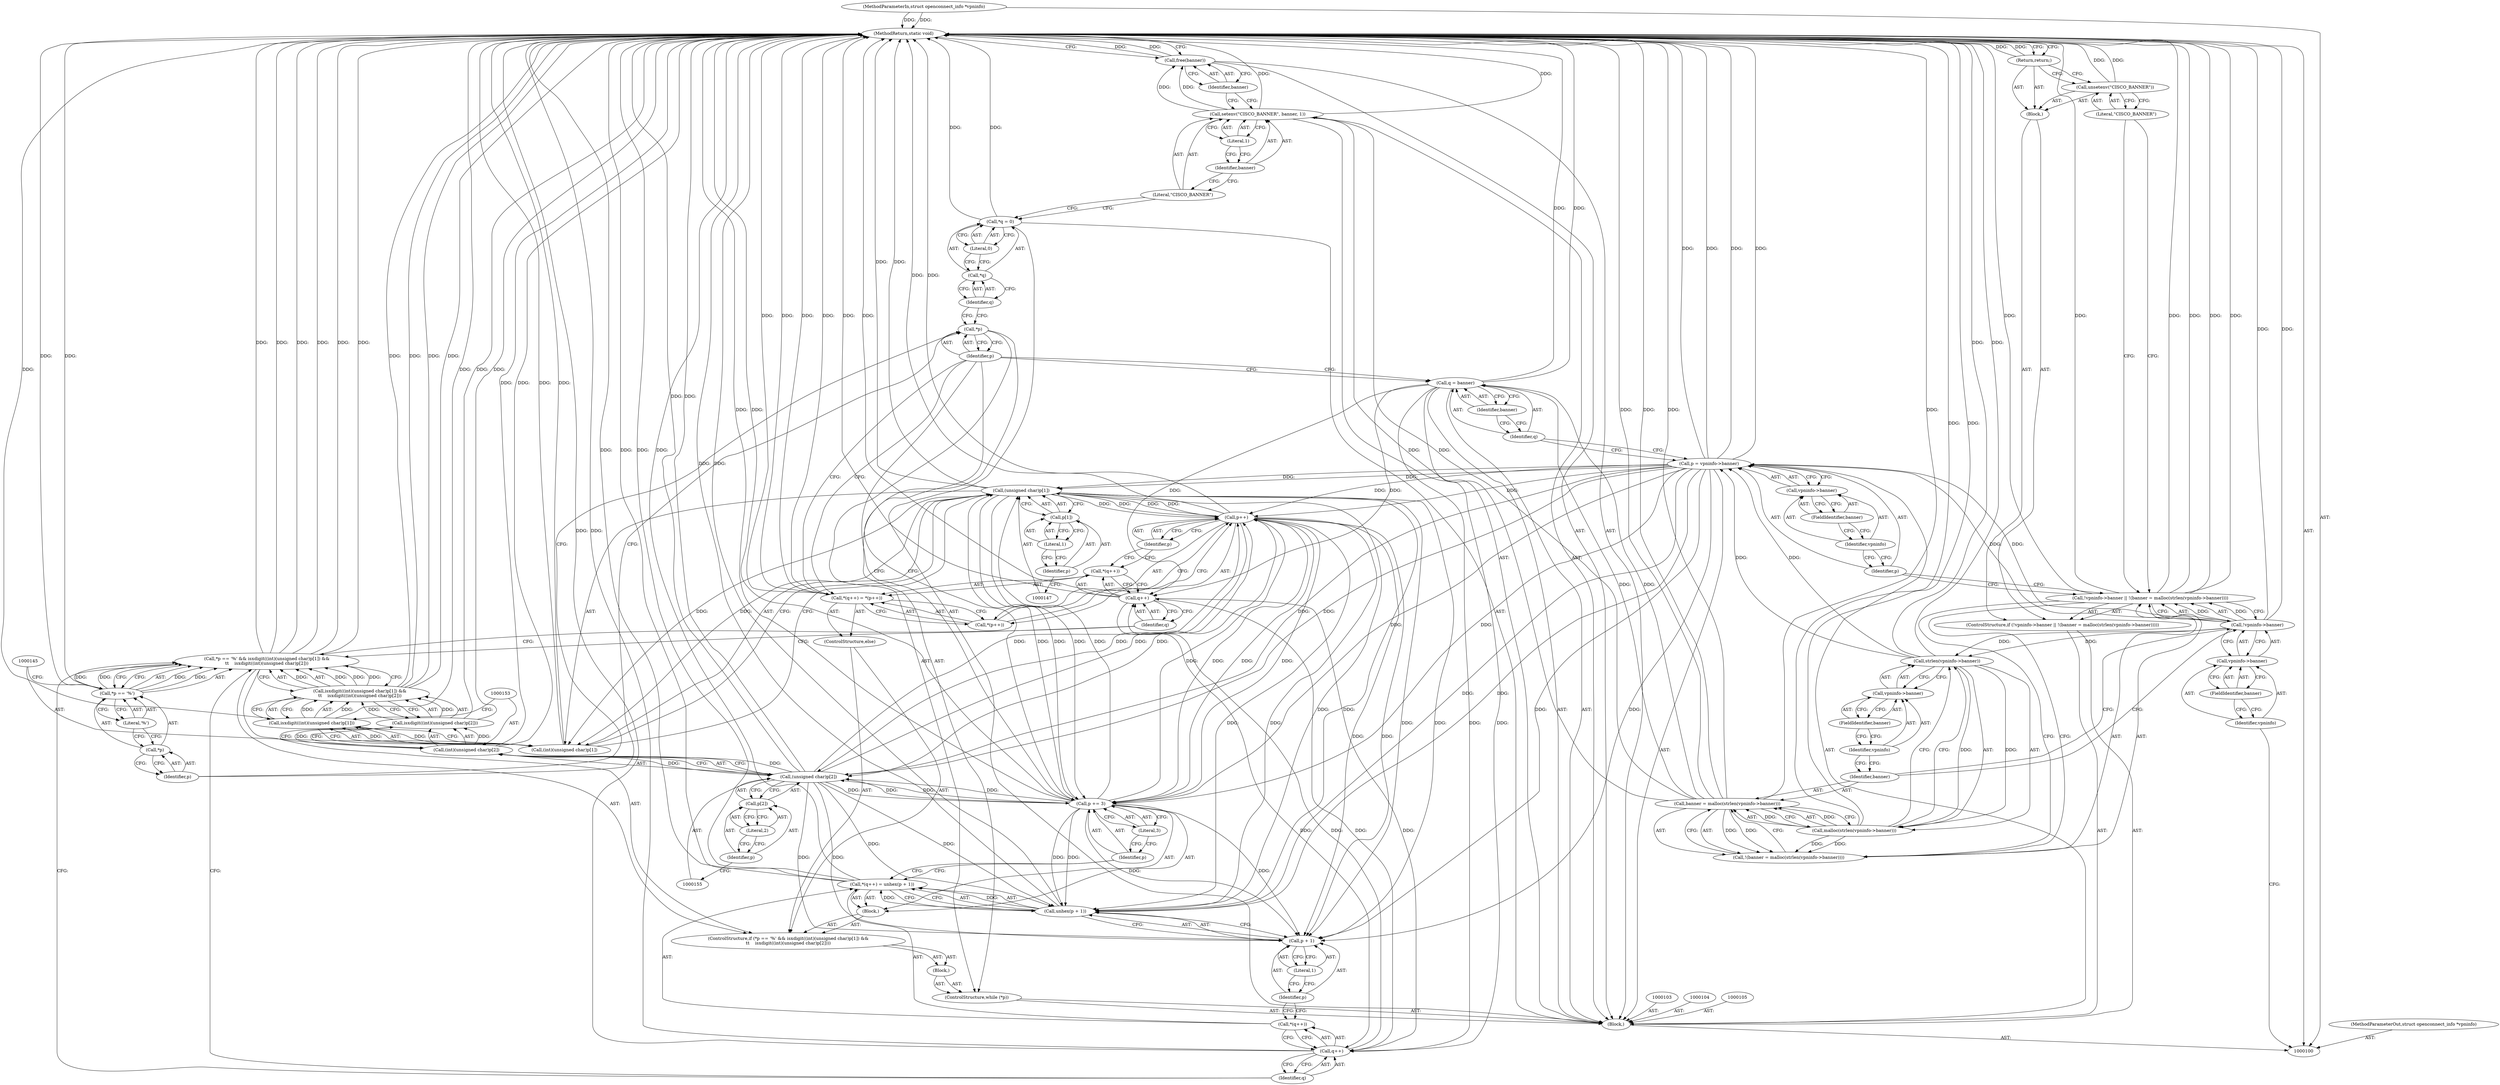 digraph "1_infradead_14cae65318d3ef1f7d449e463b72b6934e82f1c2" {
"1000189" [label="(MethodReturn,static void)"];
"1000101" [label="(MethodParameterIn,struct openconnect_info *vpninfo)"];
"1000285" [label="(MethodParameterOut,struct openconnect_info *vpninfo)"];
"1000124" [label="(Call,p = vpninfo->banner)"];
"1000125" [label="(Identifier,p)"];
"1000128" [label="(FieldIdentifier,banner)"];
"1000126" [label="(Call,vpninfo->banner)"];
"1000127" [label="(Identifier,vpninfo)"];
"1000129" [label="(Call,q = banner)"];
"1000130" [label="(Identifier,q)"];
"1000131" [label="(Identifier,banner)"];
"1000132" [label="(ControlStructure,while (*p))"];
"1000135" [label="(Block,)"];
"1000133" [label="(Call,*p)"];
"1000134" [label="(Identifier,p)"];
"1000141" [label="(Literal,'%')"];
"1000142" [label="(Call,isxdigit((int)(unsigned char)p[1]) &&\n\t\t    isxdigit((int)(unsigned char)p[2]))"];
"1000143" [label="(Call,isxdigit((int)(unsigned char)p[1]))"];
"1000136" [label="(ControlStructure,if (*p == '%' && isxdigit((int)(unsigned char)p[1]) &&\n\t\t    isxdigit((int)(unsigned char)p[2])))"];
"1000144" [label="(Call,(int)(unsigned char)p[1])"];
"1000146" [label="(Call,(unsigned char)p[1])"];
"1000148" [label="(Call,p[1])"];
"1000149" [label="(Identifier,p)"];
"1000150" [label="(Literal,1)"];
"1000137" [label="(Call,*p == '%' && isxdigit((int)(unsigned char)p[1]) &&\n\t\t    isxdigit((int)(unsigned char)p[2]))"];
"1000138" [label="(Call,*p == '%')"];
"1000139" [label="(Call,*p)"];
"1000140" [label="(Identifier,p)"];
"1000152" [label="(Call,(int)(unsigned char)p[2])"];
"1000154" [label="(Call,(unsigned char)p[2])"];
"1000156" [label="(Call,p[2])"];
"1000157" [label="(Identifier,p)"];
"1000158" [label="(Literal,2)"];
"1000159" [label="(Block,)"];
"1000151" [label="(Call,isxdigit((int)(unsigned char)p[2]))"];
"1000164" [label="(Call,unhex(p + 1))"];
"1000165" [label="(Call,p + 1)"];
"1000166" [label="(Identifier,p)"];
"1000167" [label="(Literal,1)"];
"1000160" [label="(Call,*(q++) = unhex(p + 1))"];
"1000161" [label="(Call,*(q++))"];
"1000162" [label="(Call,q++)"];
"1000163" [label="(Identifier,q)"];
"1000168" [label="(Call,p += 3)"];
"1000169" [label="(Identifier,p)"];
"1000170" [label="(Literal,3)"];
"1000171" [label="(ControlStructure,else)"];
"1000176" [label="(Call,*(p++))"];
"1000177" [label="(Call,p++)"];
"1000178" [label="(Identifier,p)"];
"1000172" [label="(Call,*(q++) = *(p++))"];
"1000173" [label="(Call,*(q++))"];
"1000174" [label="(Call,q++)"];
"1000175" [label="(Identifier,q)"];
"1000102" [label="(Block,)"];
"1000179" [label="(Call,*q = 0)"];
"1000180" [label="(Call,*q)"];
"1000181" [label="(Identifier,q)"];
"1000182" [label="(Literal,0)"];
"1000183" [label="(Call,setenv(\"CISCO_BANNER\", banner, 1))"];
"1000185" [label="(Identifier,banner)"];
"1000186" [label="(Literal,1)"];
"1000184" [label="(Literal,\"CISCO_BANNER\")"];
"1000187" [label="(Call,free(banner))"];
"1000188" [label="(Identifier,banner)"];
"1000107" [label="(Call,!vpninfo->banner || !(banner = malloc(strlen(vpninfo->banner))))"];
"1000108" [label="(Call,!vpninfo->banner)"];
"1000109" [label="(Call,vpninfo->banner)"];
"1000110" [label="(Identifier,vpninfo)"];
"1000111" [label="(FieldIdentifier,banner)"];
"1000112" [label="(Call,!(banner = malloc(strlen(vpninfo->banner))))"];
"1000113" [label="(Call,banner = malloc(strlen(vpninfo->banner)))"];
"1000114" [label="(Identifier,banner)"];
"1000115" [label="(Call,malloc(strlen(vpninfo->banner)))"];
"1000116" [label="(Call,strlen(vpninfo->banner))"];
"1000117" [label="(Call,vpninfo->banner)"];
"1000118" [label="(Identifier,vpninfo)"];
"1000119" [label="(FieldIdentifier,banner)"];
"1000106" [label="(ControlStructure,if (!vpninfo->banner || !(banner = malloc(strlen(vpninfo->banner)))))"];
"1000120" [label="(Block,)"];
"1000121" [label="(Call,unsetenv(\"CISCO_BANNER\"))"];
"1000122" [label="(Literal,\"CISCO_BANNER\")"];
"1000123" [label="(Return,return;)"];
"1000189" -> "1000100"  [label="AST: "];
"1000189" -> "1000123"  [label="CFG: "];
"1000189" -> "1000187"  [label="CFG: "];
"1000124" -> "1000189"  [label="DDG: "];
"1000124" -> "1000189"  [label="DDG: "];
"1000107" -> "1000189"  [label="DDG: "];
"1000107" -> "1000189"  [label="DDG: "];
"1000107" -> "1000189"  [label="DDG: "];
"1000168" -> "1000189"  [label="DDG: "];
"1000138" -> "1000189"  [label="DDG: "];
"1000151" -> "1000189"  [label="DDG: "];
"1000152" -> "1000189"  [label="DDG: "];
"1000142" -> "1000189"  [label="DDG: "];
"1000142" -> "1000189"  [label="DDG: "];
"1000116" -> "1000189"  [label="DDG: "];
"1000187" -> "1000189"  [label="DDG: "];
"1000177" -> "1000189"  [label="DDG: "];
"1000129" -> "1000189"  [label="DDG: "];
"1000160" -> "1000189"  [label="DDG: "];
"1000160" -> "1000189"  [label="DDG: "];
"1000137" -> "1000189"  [label="DDG: "];
"1000137" -> "1000189"  [label="DDG: "];
"1000137" -> "1000189"  [label="DDG: "];
"1000113" -> "1000189"  [label="DDG: "];
"1000113" -> "1000189"  [label="DDG: "];
"1000143" -> "1000189"  [label="DDG: "];
"1000121" -> "1000189"  [label="DDG: "];
"1000179" -> "1000189"  [label="DDG: "];
"1000146" -> "1000189"  [label="DDG: "];
"1000172" -> "1000189"  [label="DDG: "];
"1000172" -> "1000189"  [label="DDG: "];
"1000101" -> "1000189"  [label="DDG: "];
"1000154" -> "1000189"  [label="DDG: "];
"1000162" -> "1000189"  [label="DDG: "];
"1000144" -> "1000189"  [label="DDG: "];
"1000115" -> "1000189"  [label="DDG: "];
"1000183" -> "1000189"  [label="DDG: "];
"1000174" -> "1000189"  [label="DDG: "];
"1000108" -> "1000189"  [label="DDG: "];
"1000164" -> "1000189"  [label="DDG: "];
"1000123" -> "1000189"  [label="DDG: "];
"1000101" -> "1000100"  [label="AST: "];
"1000101" -> "1000189"  [label="DDG: "];
"1000285" -> "1000100"  [label="AST: "];
"1000124" -> "1000102"  [label="AST: "];
"1000124" -> "1000126"  [label="CFG: "];
"1000125" -> "1000124"  [label="AST: "];
"1000126" -> "1000124"  [label="AST: "];
"1000130" -> "1000124"  [label="CFG: "];
"1000124" -> "1000189"  [label="DDG: "];
"1000124" -> "1000189"  [label="DDG: "];
"1000116" -> "1000124"  [label="DDG: "];
"1000108" -> "1000124"  [label="DDG: "];
"1000124" -> "1000146"  [label="DDG: "];
"1000124" -> "1000154"  [label="DDG: "];
"1000124" -> "1000164"  [label="DDG: "];
"1000124" -> "1000165"  [label="DDG: "];
"1000124" -> "1000168"  [label="DDG: "];
"1000124" -> "1000177"  [label="DDG: "];
"1000125" -> "1000124"  [label="AST: "];
"1000125" -> "1000107"  [label="CFG: "];
"1000127" -> "1000125"  [label="CFG: "];
"1000128" -> "1000126"  [label="AST: "];
"1000128" -> "1000127"  [label="CFG: "];
"1000126" -> "1000128"  [label="CFG: "];
"1000126" -> "1000124"  [label="AST: "];
"1000126" -> "1000128"  [label="CFG: "];
"1000127" -> "1000126"  [label="AST: "];
"1000128" -> "1000126"  [label="AST: "];
"1000124" -> "1000126"  [label="CFG: "];
"1000127" -> "1000126"  [label="AST: "];
"1000127" -> "1000125"  [label="CFG: "];
"1000128" -> "1000127"  [label="CFG: "];
"1000129" -> "1000102"  [label="AST: "];
"1000129" -> "1000131"  [label="CFG: "];
"1000130" -> "1000129"  [label="AST: "];
"1000131" -> "1000129"  [label="AST: "];
"1000134" -> "1000129"  [label="CFG: "];
"1000129" -> "1000189"  [label="DDG: "];
"1000113" -> "1000129"  [label="DDG: "];
"1000129" -> "1000162"  [label="DDG: "];
"1000129" -> "1000174"  [label="DDG: "];
"1000130" -> "1000129"  [label="AST: "];
"1000130" -> "1000124"  [label="CFG: "];
"1000131" -> "1000130"  [label="CFG: "];
"1000131" -> "1000129"  [label="AST: "];
"1000131" -> "1000130"  [label="CFG: "];
"1000129" -> "1000131"  [label="CFG: "];
"1000132" -> "1000102"  [label="AST: "];
"1000133" -> "1000132"  [label="AST: "];
"1000135" -> "1000132"  [label="AST: "];
"1000135" -> "1000132"  [label="AST: "];
"1000136" -> "1000135"  [label="AST: "];
"1000133" -> "1000132"  [label="AST: "];
"1000133" -> "1000134"  [label="CFG: "];
"1000134" -> "1000133"  [label="AST: "];
"1000140" -> "1000133"  [label="CFG: "];
"1000181" -> "1000133"  [label="CFG: "];
"1000134" -> "1000133"  [label="AST: "];
"1000134" -> "1000168"  [label="CFG: "];
"1000134" -> "1000172"  [label="CFG: "];
"1000134" -> "1000129"  [label="CFG: "];
"1000133" -> "1000134"  [label="CFG: "];
"1000141" -> "1000138"  [label="AST: "];
"1000141" -> "1000139"  [label="CFG: "];
"1000138" -> "1000141"  [label="CFG: "];
"1000142" -> "1000137"  [label="AST: "];
"1000142" -> "1000143"  [label="CFG: "];
"1000142" -> "1000151"  [label="CFG: "];
"1000143" -> "1000142"  [label="AST: "];
"1000151" -> "1000142"  [label="AST: "];
"1000137" -> "1000142"  [label="CFG: "];
"1000142" -> "1000189"  [label="DDG: "];
"1000142" -> "1000189"  [label="DDG: "];
"1000142" -> "1000137"  [label="DDG: "];
"1000142" -> "1000137"  [label="DDG: "];
"1000143" -> "1000142"  [label="DDG: "];
"1000151" -> "1000142"  [label="DDG: "];
"1000143" -> "1000142"  [label="AST: "];
"1000143" -> "1000144"  [label="CFG: "];
"1000144" -> "1000143"  [label="AST: "];
"1000153" -> "1000143"  [label="CFG: "];
"1000142" -> "1000143"  [label="CFG: "];
"1000143" -> "1000189"  [label="DDG: "];
"1000143" -> "1000142"  [label="DDG: "];
"1000144" -> "1000143"  [label="DDG: "];
"1000136" -> "1000135"  [label="AST: "];
"1000137" -> "1000136"  [label="AST: "];
"1000159" -> "1000136"  [label="AST: "];
"1000171" -> "1000136"  [label="AST: "];
"1000144" -> "1000143"  [label="AST: "];
"1000144" -> "1000146"  [label="CFG: "];
"1000145" -> "1000144"  [label="AST: "];
"1000146" -> "1000144"  [label="AST: "];
"1000143" -> "1000144"  [label="CFG: "];
"1000144" -> "1000189"  [label="DDG: "];
"1000144" -> "1000143"  [label="DDG: "];
"1000146" -> "1000144"  [label="DDG: "];
"1000146" -> "1000144"  [label="AST: "];
"1000146" -> "1000148"  [label="CFG: "];
"1000147" -> "1000146"  [label="AST: "];
"1000148" -> "1000146"  [label="AST: "];
"1000144" -> "1000146"  [label="CFG: "];
"1000146" -> "1000189"  [label="DDG: "];
"1000146" -> "1000144"  [label="DDG: "];
"1000177" -> "1000146"  [label="DDG: "];
"1000124" -> "1000146"  [label="DDG: "];
"1000168" -> "1000146"  [label="DDG: "];
"1000146" -> "1000164"  [label="DDG: "];
"1000146" -> "1000165"  [label="DDG: "];
"1000146" -> "1000168"  [label="DDG: "];
"1000146" -> "1000177"  [label="DDG: "];
"1000148" -> "1000146"  [label="AST: "];
"1000148" -> "1000150"  [label="CFG: "];
"1000149" -> "1000148"  [label="AST: "];
"1000150" -> "1000148"  [label="AST: "];
"1000146" -> "1000148"  [label="CFG: "];
"1000149" -> "1000148"  [label="AST: "];
"1000149" -> "1000147"  [label="CFG: "];
"1000150" -> "1000149"  [label="CFG: "];
"1000150" -> "1000148"  [label="AST: "];
"1000150" -> "1000149"  [label="CFG: "];
"1000148" -> "1000150"  [label="CFG: "];
"1000137" -> "1000136"  [label="AST: "];
"1000137" -> "1000138"  [label="CFG: "];
"1000137" -> "1000142"  [label="CFG: "];
"1000138" -> "1000137"  [label="AST: "];
"1000142" -> "1000137"  [label="AST: "];
"1000163" -> "1000137"  [label="CFG: "];
"1000175" -> "1000137"  [label="CFG: "];
"1000137" -> "1000189"  [label="DDG: "];
"1000137" -> "1000189"  [label="DDG: "];
"1000137" -> "1000189"  [label="DDG: "];
"1000138" -> "1000137"  [label="DDG: "];
"1000138" -> "1000137"  [label="DDG: "];
"1000142" -> "1000137"  [label="DDG: "];
"1000142" -> "1000137"  [label="DDG: "];
"1000138" -> "1000137"  [label="AST: "];
"1000138" -> "1000141"  [label="CFG: "];
"1000139" -> "1000138"  [label="AST: "];
"1000141" -> "1000138"  [label="AST: "];
"1000145" -> "1000138"  [label="CFG: "];
"1000137" -> "1000138"  [label="CFG: "];
"1000138" -> "1000189"  [label="DDG: "];
"1000138" -> "1000137"  [label="DDG: "];
"1000138" -> "1000137"  [label="DDG: "];
"1000139" -> "1000138"  [label="AST: "];
"1000139" -> "1000140"  [label="CFG: "];
"1000140" -> "1000139"  [label="AST: "];
"1000141" -> "1000139"  [label="CFG: "];
"1000140" -> "1000139"  [label="AST: "];
"1000140" -> "1000133"  [label="CFG: "];
"1000139" -> "1000140"  [label="CFG: "];
"1000152" -> "1000151"  [label="AST: "];
"1000152" -> "1000154"  [label="CFG: "];
"1000153" -> "1000152"  [label="AST: "];
"1000154" -> "1000152"  [label="AST: "];
"1000151" -> "1000152"  [label="CFG: "];
"1000152" -> "1000189"  [label="DDG: "];
"1000152" -> "1000151"  [label="DDG: "];
"1000154" -> "1000152"  [label="DDG: "];
"1000154" -> "1000152"  [label="AST: "];
"1000154" -> "1000156"  [label="CFG: "];
"1000155" -> "1000154"  [label="AST: "];
"1000156" -> "1000154"  [label="AST: "];
"1000152" -> "1000154"  [label="CFG: "];
"1000154" -> "1000189"  [label="DDG: "];
"1000154" -> "1000152"  [label="DDG: "];
"1000177" -> "1000154"  [label="DDG: "];
"1000124" -> "1000154"  [label="DDG: "];
"1000168" -> "1000154"  [label="DDG: "];
"1000154" -> "1000164"  [label="DDG: "];
"1000154" -> "1000165"  [label="DDG: "];
"1000154" -> "1000168"  [label="DDG: "];
"1000154" -> "1000177"  [label="DDG: "];
"1000156" -> "1000154"  [label="AST: "];
"1000156" -> "1000158"  [label="CFG: "];
"1000157" -> "1000156"  [label="AST: "];
"1000158" -> "1000156"  [label="AST: "];
"1000154" -> "1000156"  [label="CFG: "];
"1000157" -> "1000156"  [label="AST: "];
"1000157" -> "1000155"  [label="CFG: "];
"1000158" -> "1000157"  [label="CFG: "];
"1000158" -> "1000156"  [label="AST: "];
"1000158" -> "1000157"  [label="CFG: "];
"1000156" -> "1000158"  [label="CFG: "];
"1000159" -> "1000136"  [label="AST: "];
"1000160" -> "1000159"  [label="AST: "];
"1000168" -> "1000159"  [label="AST: "];
"1000151" -> "1000142"  [label="AST: "];
"1000151" -> "1000152"  [label="CFG: "];
"1000152" -> "1000151"  [label="AST: "];
"1000142" -> "1000151"  [label="CFG: "];
"1000151" -> "1000189"  [label="DDG: "];
"1000151" -> "1000142"  [label="DDG: "];
"1000152" -> "1000151"  [label="DDG: "];
"1000164" -> "1000160"  [label="AST: "];
"1000164" -> "1000165"  [label="CFG: "];
"1000165" -> "1000164"  [label="AST: "];
"1000160" -> "1000164"  [label="CFG: "];
"1000164" -> "1000189"  [label="DDG: "];
"1000164" -> "1000160"  [label="DDG: "];
"1000177" -> "1000164"  [label="DDG: "];
"1000124" -> "1000164"  [label="DDG: "];
"1000168" -> "1000164"  [label="DDG: "];
"1000146" -> "1000164"  [label="DDG: "];
"1000154" -> "1000164"  [label="DDG: "];
"1000165" -> "1000164"  [label="AST: "];
"1000165" -> "1000167"  [label="CFG: "];
"1000166" -> "1000165"  [label="AST: "];
"1000167" -> "1000165"  [label="AST: "];
"1000164" -> "1000165"  [label="CFG: "];
"1000177" -> "1000165"  [label="DDG: "];
"1000124" -> "1000165"  [label="DDG: "];
"1000168" -> "1000165"  [label="DDG: "];
"1000146" -> "1000165"  [label="DDG: "];
"1000154" -> "1000165"  [label="DDG: "];
"1000166" -> "1000165"  [label="AST: "];
"1000166" -> "1000161"  [label="CFG: "];
"1000167" -> "1000166"  [label="CFG: "];
"1000167" -> "1000165"  [label="AST: "];
"1000167" -> "1000166"  [label="CFG: "];
"1000165" -> "1000167"  [label="CFG: "];
"1000160" -> "1000159"  [label="AST: "];
"1000160" -> "1000164"  [label="CFG: "];
"1000161" -> "1000160"  [label="AST: "];
"1000164" -> "1000160"  [label="AST: "];
"1000169" -> "1000160"  [label="CFG: "];
"1000160" -> "1000189"  [label="DDG: "];
"1000160" -> "1000189"  [label="DDG: "];
"1000164" -> "1000160"  [label="DDG: "];
"1000161" -> "1000160"  [label="AST: "];
"1000161" -> "1000162"  [label="CFG: "];
"1000162" -> "1000161"  [label="AST: "];
"1000166" -> "1000161"  [label="CFG: "];
"1000162" -> "1000161"  [label="AST: "];
"1000162" -> "1000163"  [label="CFG: "];
"1000163" -> "1000162"  [label="AST: "];
"1000161" -> "1000162"  [label="CFG: "];
"1000162" -> "1000189"  [label="DDG: "];
"1000129" -> "1000162"  [label="DDG: "];
"1000174" -> "1000162"  [label="DDG: "];
"1000162" -> "1000174"  [label="DDG: "];
"1000163" -> "1000162"  [label="AST: "];
"1000163" -> "1000137"  [label="CFG: "];
"1000162" -> "1000163"  [label="CFG: "];
"1000168" -> "1000159"  [label="AST: "];
"1000168" -> "1000170"  [label="CFG: "];
"1000169" -> "1000168"  [label="AST: "];
"1000170" -> "1000168"  [label="AST: "];
"1000134" -> "1000168"  [label="CFG: "];
"1000168" -> "1000189"  [label="DDG: "];
"1000168" -> "1000146"  [label="DDG: "];
"1000168" -> "1000154"  [label="DDG: "];
"1000168" -> "1000164"  [label="DDG: "];
"1000168" -> "1000165"  [label="DDG: "];
"1000146" -> "1000168"  [label="DDG: "];
"1000154" -> "1000168"  [label="DDG: "];
"1000177" -> "1000168"  [label="DDG: "];
"1000124" -> "1000168"  [label="DDG: "];
"1000168" -> "1000177"  [label="DDG: "];
"1000169" -> "1000168"  [label="AST: "];
"1000169" -> "1000160"  [label="CFG: "];
"1000170" -> "1000169"  [label="CFG: "];
"1000170" -> "1000168"  [label="AST: "];
"1000170" -> "1000169"  [label="CFG: "];
"1000168" -> "1000170"  [label="CFG: "];
"1000171" -> "1000136"  [label="AST: "];
"1000172" -> "1000171"  [label="AST: "];
"1000176" -> "1000172"  [label="AST: "];
"1000176" -> "1000177"  [label="CFG: "];
"1000177" -> "1000176"  [label="AST: "];
"1000172" -> "1000176"  [label="CFG: "];
"1000177" -> "1000176"  [label="AST: "];
"1000177" -> "1000178"  [label="CFG: "];
"1000178" -> "1000177"  [label="AST: "];
"1000176" -> "1000177"  [label="CFG: "];
"1000177" -> "1000189"  [label="DDG: "];
"1000177" -> "1000146"  [label="DDG: "];
"1000177" -> "1000154"  [label="DDG: "];
"1000177" -> "1000164"  [label="DDG: "];
"1000177" -> "1000165"  [label="DDG: "];
"1000177" -> "1000168"  [label="DDG: "];
"1000124" -> "1000177"  [label="DDG: "];
"1000168" -> "1000177"  [label="DDG: "];
"1000146" -> "1000177"  [label="DDG: "];
"1000154" -> "1000177"  [label="DDG: "];
"1000178" -> "1000177"  [label="AST: "];
"1000178" -> "1000173"  [label="CFG: "];
"1000177" -> "1000178"  [label="CFG: "];
"1000172" -> "1000171"  [label="AST: "];
"1000172" -> "1000176"  [label="CFG: "];
"1000173" -> "1000172"  [label="AST: "];
"1000176" -> "1000172"  [label="AST: "];
"1000134" -> "1000172"  [label="CFG: "];
"1000172" -> "1000189"  [label="DDG: "];
"1000172" -> "1000189"  [label="DDG: "];
"1000173" -> "1000172"  [label="AST: "];
"1000173" -> "1000174"  [label="CFG: "];
"1000174" -> "1000173"  [label="AST: "];
"1000178" -> "1000173"  [label="CFG: "];
"1000174" -> "1000173"  [label="AST: "];
"1000174" -> "1000175"  [label="CFG: "];
"1000175" -> "1000174"  [label="AST: "];
"1000173" -> "1000174"  [label="CFG: "];
"1000174" -> "1000189"  [label="DDG: "];
"1000174" -> "1000162"  [label="DDG: "];
"1000129" -> "1000174"  [label="DDG: "];
"1000162" -> "1000174"  [label="DDG: "];
"1000175" -> "1000174"  [label="AST: "];
"1000175" -> "1000137"  [label="CFG: "];
"1000174" -> "1000175"  [label="CFG: "];
"1000102" -> "1000100"  [label="AST: "];
"1000103" -> "1000102"  [label="AST: "];
"1000104" -> "1000102"  [label="AST: "];
"1000105" -> "1000102"  [label="AST: "];
"1000106" -> "1000102"  [label="AST: "];
"1000124" -> "1000102"  [label="AST: "];
"1000129" -> "1000102"  [label="AST: "];
"1000132" -> "1000102"  [label="AST: "];
"1000179" -> "1000102"  [label="AST: "];
"1000183" -> "1000102"  [label="AST: "];
"1000187" -> "1000102"  [label="AST: "];
"1000179" -> "1000102"  [label="AST: "];
"1000179" -> "1000182"  [label="CFG: "];
"1000180" -> "1000179"  [label="AST: "];
"1000182" -> "1000179"  [label="AST: "];
"1000184" -> "1000179"  [label="CFG: "];
"1000179" -> "1000189"  [label="DDG: "];
"1000180" -> "1000179"  [label="AST: "];
"1000180" -> "1000181"  [label="CFG: "];
"1000181" -> "1000180"  [label="AST: "];
"1000182" -> "1000180"  [label="CFG: "];
"1000181" -> "1000180"  [label="AST: "];
"1000181" -> "1000133"  [label="CFG: "];
"1000180" -> "1000181"  [label="CFG: "];
"1000182" -> "1000179"  [label="AST: "];
"1000182" -> "1000180"  [label="CFG: "];
"1000179" -> "1000182"  [label="CFG: "];
"1000183" -> "1000102"  [label="AST: "];
"1000183" -> "1000186"  [label="CFG: "];
"1000184" -> "1000183"  [label="AST: "];
"1000185" -> "1000183"  [label="AST: "];
"1000186" -> "1000183"  [label="AST: "];
"1000188" -> "1000183"  [label="CFG: "];
"1000183" -> "1000189"  [label="DDG: "];
"1000113" -> "1000183"  [label="DDG: "];
"1000183" -> "1000187"  [label="DDG: "];
"1000185" -> "1000183"  [label="AST: "];
"1000185" -> "1000184"  [label="CFG: "];
"1000186" -> "1000185"  [label="CFG: "];
"1000186" -> "1000183"  [label="AST: "];
"1000186" -> "1000185"  [label="CFG: "];
"1000183" -> "1000186"  [label="CFG: "];
"1000184" -> "1000183"  [label="AST: "];
"1000184" -> "1000179"  [label="CFG: "];
"1000185" -> "1000184"  [label="CFG: "];
"1000187" -> "1000102"  [label="AST: "];
"1000187" -> "1000188"  [label="CFG: "];
"1000188" -> "1000187"  [label="AST: "];
"1000189" -> "1000187"  [label="CFG: "];
"1000187" -> "1000189"  [label="DDG: "];
"1000183" -> "1000187"  [label="DDG: "];
"1000188" -> "1000187"  [label="AST: "];
"1000188" -> "1000183"  [label="CFG: "];
"1000187" -> "1000188"  [label="CFG: "];
"1000107" -> "1000106"  [label="AST: "];
"1000107" -> "1000108"  [label="CFG: "];
"1000107" -> "1000112"  [label="CFG: "];
"1000108" -> "1000107"  [label="AST: "];
"1000112" -> "1000107"  [label="AST: "];
"1000122" -> "1000107"  [label="CFG: "];
"1000125" -> "1000107"  [label="CFG: "];
"1000107" -> "1000189"  [label="DDG: "];
"1000107" -> "1000189"  [label="DDG: "];
"1000107" -> "1000189"  [label="DDG: "];
"1000108" -> "1000107"  [label="DDG: "];
"1000108" -> "1000107"  [label="AST: "];
"1000108" -> "1000109"  [label="CFG: "];
"1000109" -> "1000108"  [label="AST: "];
"1000114" -> "1000108"  [label="CFG: "];
"1000107" -> "1000108"  [label="CFG: "];
"1000108" -> "1000189"  [label="DDG: "];
"1000108" -> "1000107"  [label="DDG: "];
"1000108" -> "1000116"  [label="DDG: "];
"1000108" -> "1000124"  [label="DDG: "];
"1000109" -> "1000108"  [label="AST: "];
"1000109" -> "1000111"  [label="CFG: "];
"1000110" -> "1000109"  [label="AST: "];
"1000111" -> "1000109"  [label="AST: "];
"1000108" -> "1000109"  [label="CFG: "];
"1000110" -> "1000109"  [label="AST: "];
"1000110" -> "1000100"  [label="CFG: "];
"1000111" -> "1000110"  [label="CFG: "];
"1000111" -> "1000109"  [label="AST: "];
"1000111" -> "1000110"  [label="CFG: "];
"1000109" -> "1000111"  [label="CFG: "];
"1000112" -> "1000107"  [label="AST: "];
"1000112" -> "1000113"  [label="CFG: "];
"1000113" -> "1000112"  [label="AST: "];
"1000107" -> "1000112"  [label="CFG: "];
"1000113" -> "1000112"  [label="DDG: "];
"1000115" -> "1000112"  [label="DDG: "];
"1000113" -> "1000112"  [label="AST: "];
"1000113" -> "1000115"  [label="CFG: "];
"1000114" -> "1000113"  [label="AST: "];
"1000115" -> "1000113"  [label="AST: "];
"1000112" -> "1000113"  [label="CFG: "];
"1000113" -> "1000189"  [label="DDG: "];
"1000113" -> "1000189"  [label="DDG: "];
"1000113" -> "1000112"  [label="DDG: "];
"1000115" -> "1000113"  [label="DDG: "];
"1000113" -> "1000129"  [label="DDG: "];
"1000113" -> "1000183"  [label="DDG: "];
"1000114" -> "1000113"  [label="AST: "];
"1000114" -> "1000108"  [label="CFG: "];
"1000118" -> "1000114"  [label="CFG: "];
"1000115" -> "1000113"  [label="AST: "];
"1000115" -> "1000116"  [label="CFG: "];
"1000116" -> "1000115"  [label="AST: "];
"1000113" -> "1000115"  [label="CFG: "];
"1000115" -> "1000189"  [label="DDG: "];
"1000115" -> "1000112"  [label="DDG: "];
"1000115" -> "1000113"  [label="DDG: "];
"1000116" -> "1000115"  [label="DDG: "];
"1000116" -> "1000115"  [label="AST: "];
"1000116" -> "1000117"  [label="CFG: "];
"1000117" -> "1000116"  [label="AST: "];
"1000115" -> "1000116"  [label="CFG: "];
"1000116" -> "1000189"  [label="DDG: "];
"1000116" -> "1000115"  [label="DDG: "];
"1000108" -> "1000116"  [label="DDG: "];
"1000116" -> "1000124"  [label="DDG: "];
"1000117" -> "1000116"  [label="AST: "];
"1000117" -> "1000119"  [label="CFG: "];
"1000118" -> "1000117"  [label="AST: "];
"1000119" -> "1000117"  [label="AST: "];
"1000116" -> "1000117"  [label="CFG: "];
"1000118" -> "1000117"  [label="AST: "];
"1000118" -> "1000114"  [label="CFG: "];
"1000119" -> "1000118"  [label="CFG: "];
"1000119" -> "1000117"  [label="AST: "];
"1000119" -> "1000118"  [label="CFG: "];
"1000117" -> "1000119"  [label="CFG: "];
"1000106" -> "1000102"  [label="AST: "];
"1000107" -> "1000106"  [label="AST: "];
"1000120" -> "1000106"  [label="AST: "];
"1000120" -> "1000106"  [label="AST: "];
"1000121" -> "1000120"  [label="AST: "];
"1000123" -> "1000120"  [label="AST: "];
"1000121" -> "1000120"  [label="AST: "];
"1000121" -> "1000122"  [label="CFG: "];
"1000122" -> "1000121"  [label="AST: "];
"1000123" -> "1000121"  [label="CFG: "];
"1000121" -> "1000189"  [label="DDG: "];
"1000122" -> "1000121"  [label="AST: "];
"1000122" -> "1000107"  [label="CFG: "];
"1000121" -> "1000122"  [label="CFG: "];
"1000123" -> "1000120"  [label="AST: "];
"1000123" -> "1000121"  [label="CFG: "];
"1000189" -> "1000123"  [label="CFG: "];
"1000123" -> "1000189"  [label="DDG: "];
}
